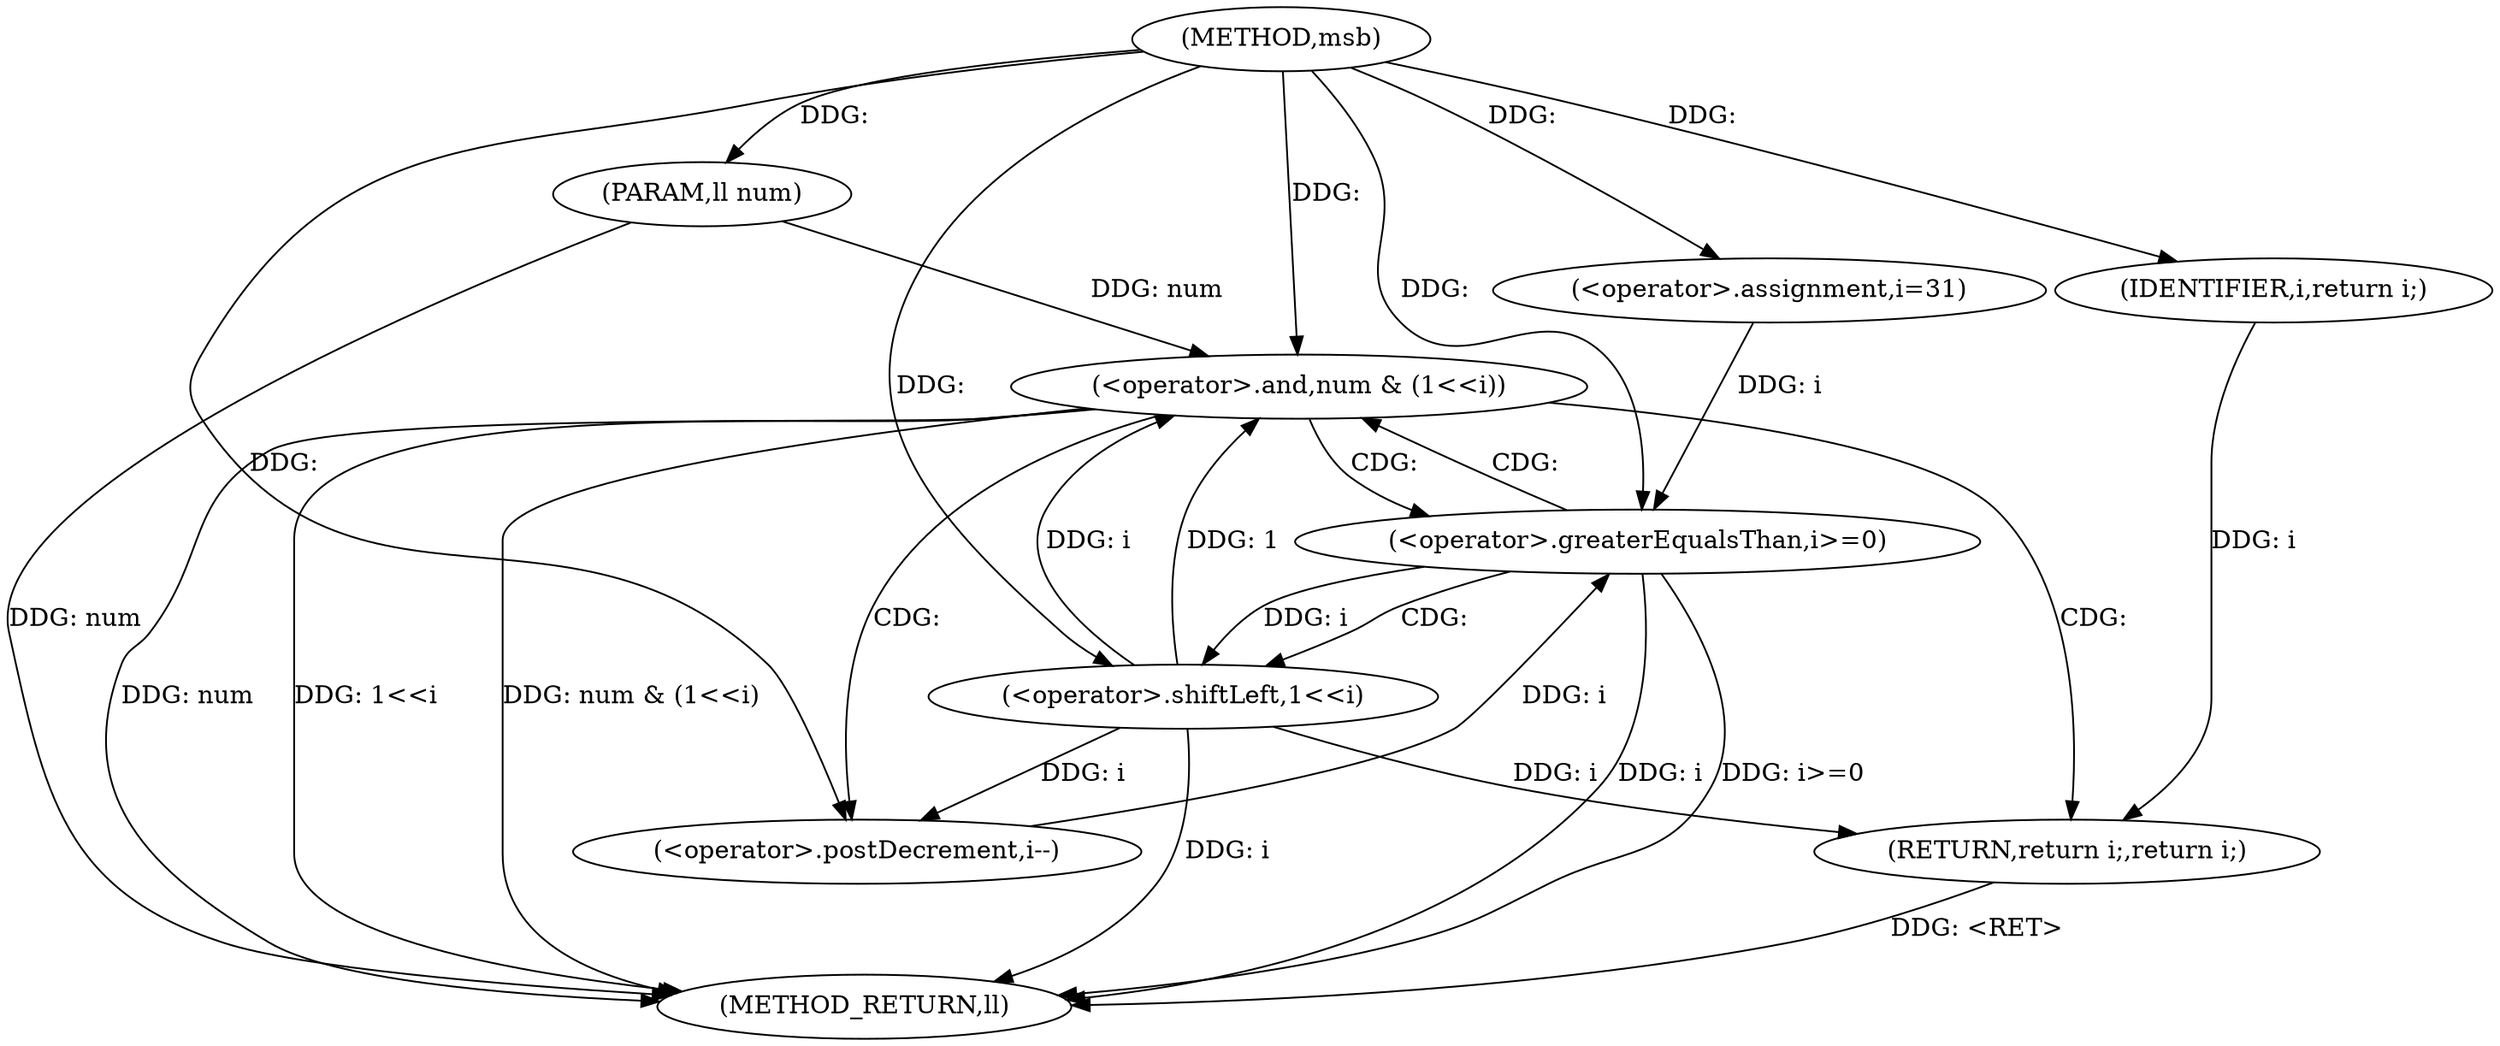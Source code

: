 digraph "msb" {  
"1000341" [label = "(METHOD,msb)" ]
"1000363" [label = "(METHOD_RETURN,ll)" ]
"1000342" [label = "(PARAM,ll num)" ]
"1000346" [label = "(<operator>.assignment,i=31)" ]
"1000349" [label = "(<operator>.greaterEqualsThan,i>=0)" ]
"1000352" [label = "(<operator>.postDecrement,i--)" ]
"1000356" [label = "(<operator>.and,num & (1<<i))" ]
"1000361" [label = "(RETURN,return i;,return i;)" ]
"1000362" [label = "(IDENTIFIER,i,return i;)" ]
"1000358" [label = "(<operator>.shiftLeft,1<<i)" ]
  "1000342" -> "1000363"  [ label = "DDG: num"] 
  "1000349" -> "1000363"  [ label = "DDG: i"] 
  "1000349" -> "1000363"  [ label = "DDG: i>=0"] 
  "1000356" -> "1000363"  [ label = "DDG: num"] 
  "1000358" -> "1000363"  [ label = "DDG: i"] 
  "1000356" -> "1000363"  [ label = "DDG: 1<<i"] 
  "1000356" -> "1000363"  [ label = "DDG: num & (1<<i)"] 
  "1000361" -> "1000363"  [ label = "DDG: <RET>"] 
  "1000341" -> "1000342"  [ label = "DDG: "] 
  "1000341" -> "1000346"  [ label = "DDG: "] 
  "1000346" -> "1000349"  [ label = "DDG: i"] 
  "1000352" -> "1000349"  [ label = "DDG: i"] 
  "1000341" -> "1000349"  [ label = "DDG: "] 
  "1000358" -> "1000352"  [ label = "DDG: i"] 
  "1000341" -> "1000352"  [ label = "DDG: "] 
  "1000362" -> "1000361"  [ label = "DDG: i"] 
  "1000358" -> "1000361"  [ label = "DDG: i"] 
  "1000342" -> "1000356"  [ label = "DDG: num"] 
  "1000341" -> "1000356"  [ label = "DDG: "] 
  "1000358" -> "1000356"  [ label = "DDG: i"] 
  "1000358" -> "1000356"  [ label = "DDG: 1"] 
  "1000341" -> "1000362"  [ label = "DDG: "] 
  "1000341" -> "1000358"  [ label = "DDG: "] 
  "1000349" -> "1000358"  [ label = "DDG: i"] 
  "1000349" -> "1000356"  [ label = "CDG: "] 
  "1000349" -> "1000358"  [ label = "CDG: "] 
  "1000356" -> "1000352"  [ label = "CDG: "] 
  "1000356" -> "1000361"  [ label = "CDG: "] 
  "1000356" -> "1000349"  [ label = "CDG: "] 
}
